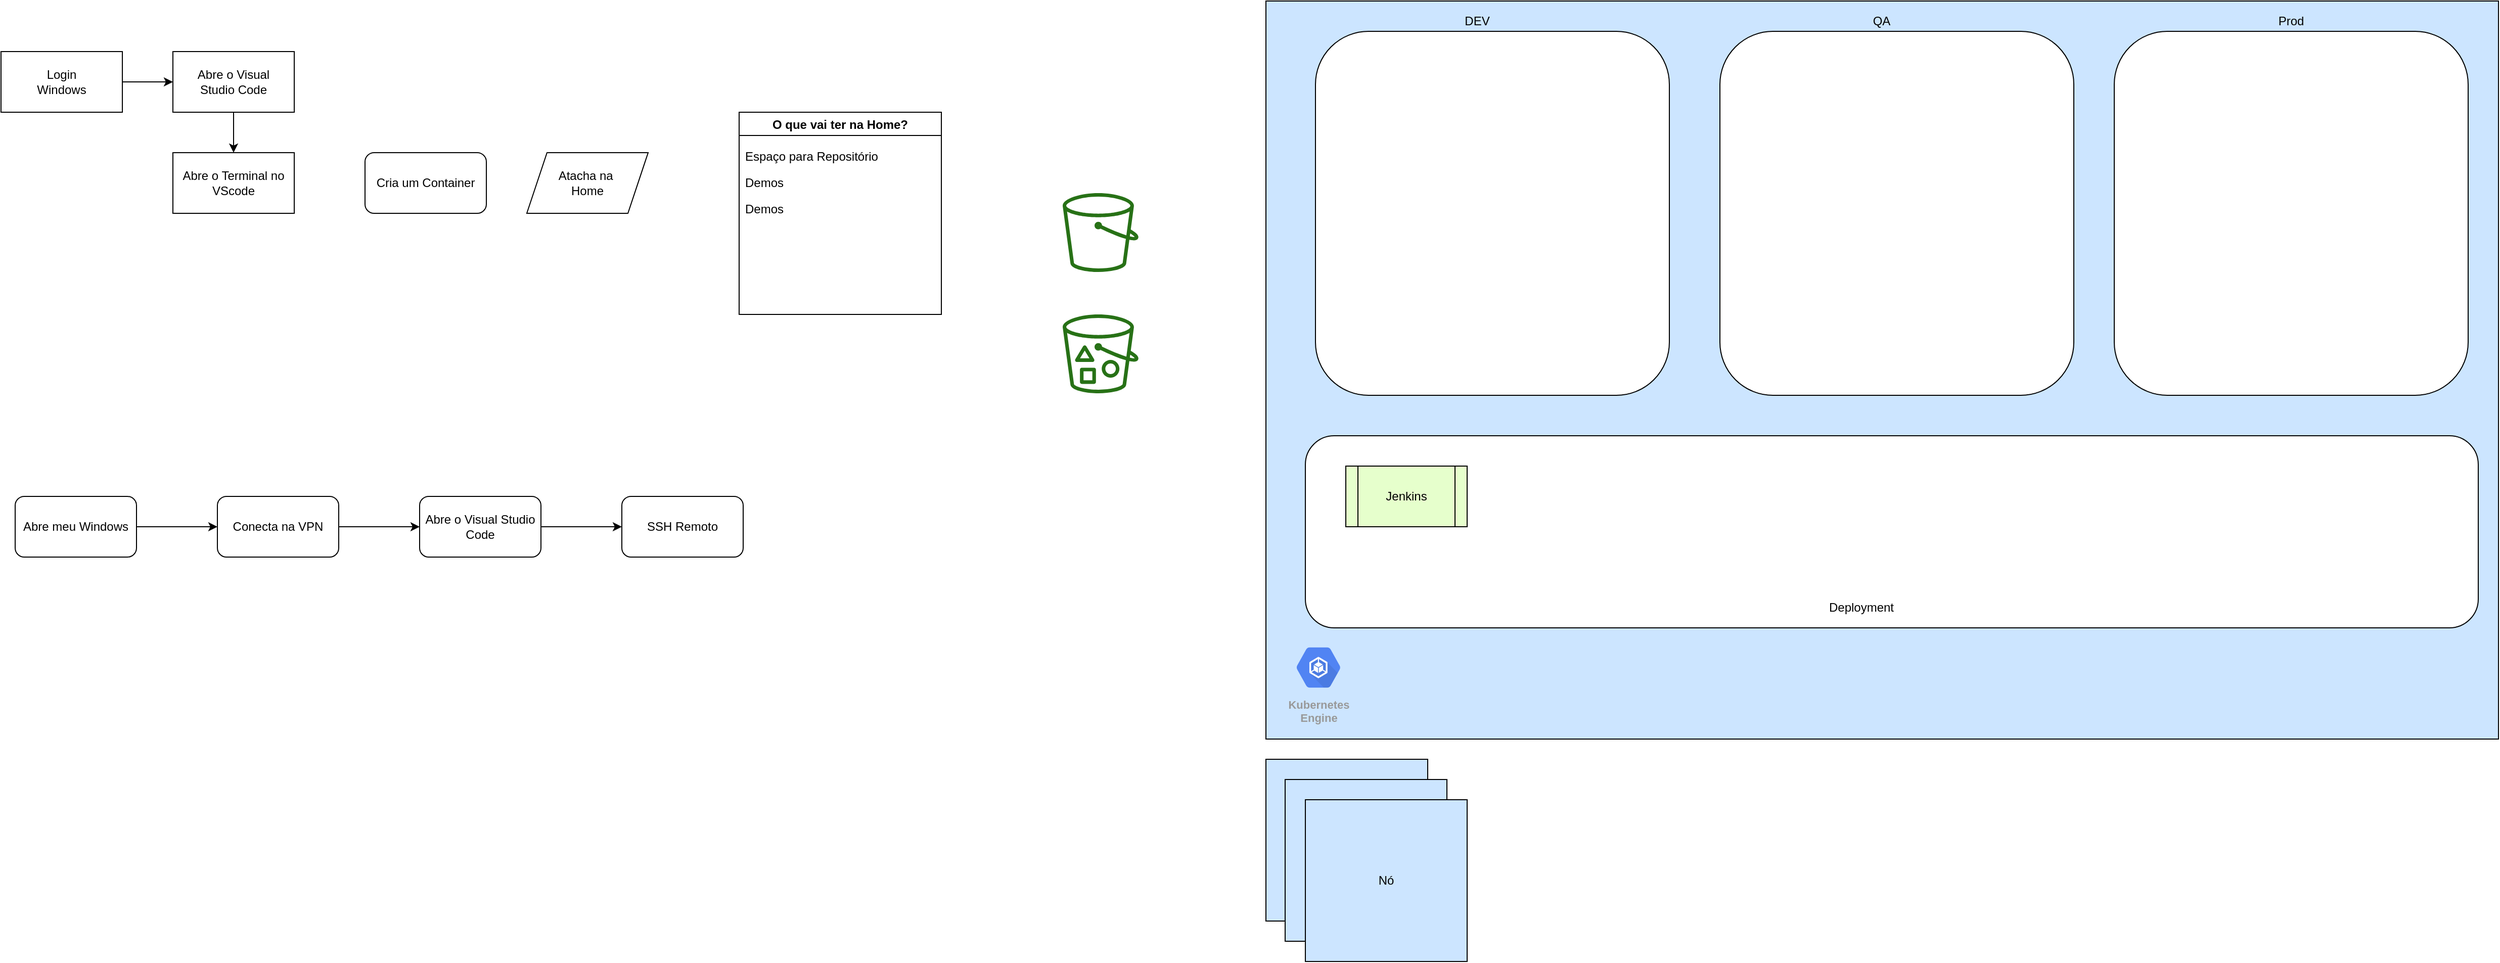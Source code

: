 <mxfile version="14.7.8" type="github"><diagram id="2yXUfH2hBGuVDx-Ssc9R" name="Page-1"><mxGraphModel dx="4121" dy="1134" grid="1" gridSize="10" guides="1" tooltips="1" connect="1" arrows="1" fold="1" page="1" pageScale="1" pageWidth="827" pageHeight="1169" math="0" shadow="0"><root><mxCell id="0"/><mxCell id="1" parent="0"/><mxCell id="6dO00wpbnuDbj8NP9QLM-44" value="" style="rounded=0;whiteSpace=wrap;html=1;fillColor=#CCE5FF;" vertex="1" parent="1"><mxGeometry x="1121" y="10" width="1219" height="730" as="geometry"/></mxCell><mxCell id="6dO00wpbnuDbj8NP9QLM-5" value="" style="edgeStyle=orthogonalEdgeStyle;rounded=0;orthogonalLoop=1;jettySize=auto;html=1;" edge="1" parent="1" source="6dO00wpbnuDbj8NP9QLM-1" target="6dO00wpbnuDbj8NP9QLM-2"><mxGeometry relative="1" as="geometry"/></mxCell><mxCell id="6dO00wpbnuDbj8NP9QLM-1" value="Login&lt;br&gt;Windows" style="rounded=0;whiteSpace=wrap;html=1;" vertex="1" parent="1"><mxGeometry x="-130" y="60" width="120" height="60" as="geometry"/></mxCell><mxCell id="6dO00wpbnuDbj8NP9QLM-4" value="" style="edgeStyle=orthogonalEdgeStyle;rounded=0;orthogonalLoop=1;jettySize=auto;html=1;" edge="1" parent="1" source="6dO00wpbnuDbj8NP9QLM-2" target="6dO00wpbnuDbj8NP9QLM-3"><mxGeometry relative="1" as="geometry"/></mxCell><mxCell id="6dO00wpbnuDbj8NP9QLM-2" value="Abre o Visual&lt;br&gt;Studio Code" style="rounded=0;whiteSpace=wrap;html=1;" vertex="1" parent="1"><mxGeometry x="40" y="60" width="120" height="60" as="geometry"/></mxCell><mxCell id="6dO00wpbnuDbj8NP9QLM-3" value="Abre o Terminal no VScode" style="rounded=0;whiteSpace=wrap;html=1;" vertex="1" parent="1"><mxGeometry x="40" y="160" width="120" height="60" as="geometry"/></mxCell><mxCell id="6dO00wpbnuDbj8NP9QLM-6" value="Cria um Container" style="rounded=1;whiteSpace=wrap;html=1;" vertex="1" parent="1"><mxGeometry x="230" y="160" width="120" height="60" as="geometry"/></mxCell><mxCell id="6dO00wpbnuDbj8NP9QLM-7" value="Atacha na&amp;nbsp;&lt;br&gt;Home" style="shape=parallelogram;perimeter=parallelogramPerimeter;whiteSpace=wrap;html=1;fixedSize=1;" vertex="1" parent="1"><mxGeometry x="390" y="160" width="120" height="60" as="geometry"/></mxCell><mxCell id="6dO00wpbnuDbj8NP9QLM-9" value="O que vai ter na Home?" style="swimlane;" vertex="1" parent="1"><mxGeometry x="600" y="120" width="200" height="200" as="geometry"/></mxCell><mxCell id="6dO00wpbnuDbj8NP9QLM-11" value="Espaço para Repositório&#10;" style="text;strokeColor=none;fillColor=none;align=left;verticalAlign=top;spacingLeft=4;spacingRight=4;overflow=hidden;rotatable=0;points=[[0,0.5],[1,0.5]];portConstraint=eastwest;" vertex="1" parent="6dO00wpbnuDbj8NP9QLM-9"><mxGeometry y="30" width="200" height="26" as="geometry"/></mxCell><mxCell id="6dO00wpbnuDbj8NP9QLM-12" value="Demos" style="text;strokeColor=none;fillColor=none;align=left;verticalAlign=top;spacingLeft=4;spacingRight=4;overflow=hidden;rotatable=0;points=[[0,0.5],[1,0.5]];portConstraint=eastwest;" vertex="1" parent="6dO00wpbnuDbj8NP9QLM-9"><mxGeometry y="56" width="200" height="26" as="geometry"/></mxCell><mxCell id="6dO00wpbnuDbj8NP9QLM-13" value="Demos" style="text;strokeColor=none;fillColor=none;align=left;verticalAlign=top;spacingLeft=4;spacingRight=4;overflow=hidden;rotatable=0;points=[[0,0.5],[1,0.5]];portConstraint=eastwest;" vertex="1" parent="6dO00wpbnuDbj8NP9QLM-9"><mxGeometry y="82" width="200" height="26" as="geometry"/></mxCell><mxCell id="6dO00wpbnuDbj8NP9QLM-16" value="" style="edgeStyle=orthogonalEdgeStyle;rounded=0;orthogonalLoop=1;jettySize=auto;html=1;" edge="1" parent="1" source="6dO00wpbnuDbj8NP9QLM-14" target="6dO00wpbnuDbj8NP9QLM-15"><mxGeometry relative="1" as="geometry"/></mxCell><mxCell id="6dO00wpbnuDbj8NP9QLM-14" value="Abre meu Windows" style="rounded=1;whiteSpace=wrap;html=1;" vertex="1" parent="1"><mxGeometry x="-116" y="500" width="120" height="60" as="geometry"/></mxCell><mxCell id="6dO00wpbnuDbj8NP9QLM-18" value="" style="edgeStyle=orthogonalEdgeStyle;rounded=0;orthogonalLoop=1;jettySize=auto;html=1;" edge="1" parent="1" source="6dO00wpbnuDbj8NP9QLM-15" target="6dO00wpbnuDbj8NP9QLM-17"><mxGeometry relative="1" as="geometry"/></mxCell><mxCell id="6dO00wpbnuDbj8NP9QLM-15" value="Conecta na VPN" style="whiteSpace=wrap;html=1;rounded=1;" vertex="1" parent="1"><mxGeometry x="84" y="500" width="120" height="60" as="geometry"/></mxCell><mxCell id="6dO00wpbnuDbj8NP9QLM-20" value="" style="edgeStyle=orthogonalEdgeStyle;rounded=0;orthogonalLoop=1;jettySize=auto;html=1;" edge="1" parent="1" source="6dO00wpbnuDbj8NP9QLM-17" target="6dO00wpbnuDbj8NP9QLM-19"><mxGeometry relative="1" as="geometry"/></mxCell><mxCell id="6dO00wpbnuDbj8NP9QLM-17" value="Abre o Visual Studio Code" style="whiteSpace=wrap;html=1;rounded=1;" vertex="1" parent="1"><mxGeometry x="284" y="500" width="120" height="60" as="geometry"/></mxCell><mxCell id="6dO00wpbnuDbj8NP9QLM-19" value="SSH Remoto" style="whiteSpace=wrap;html=1;rounded=1;" vertex="1" parent="1"><mxGeometry x="484" y="500" width="120" height="60" as="geometry"/></mxCell><mxCell id="6dO00wpbnuDbj8NP9QLM-22" value="" style="rounded=1;whiteSpace=wrap;html=1;" vertex="1" parent="1"><mxGeometry x="1170" y="40" width="350" height="360" as="geometry"/></mxCell><mxCell id="6dO00wpbnuDbj8NP9QLM-23" value="DEV" style="text;html=1;strokeColor=none;fillColor=none;align=center;verticalAlign=middle;whiteSpace=wrap;rounded=0;" vertex="1" parent="1"><mxGeometry x="1310" y="20" width="40" height="20" as="geometry"/></mxCell><mxCell id="6dO00wpbnuDbj8NP9QLM-25" value="" style="rounded=1;whiteSpace=wrap;html=1;" vertex="1" parent="1"><mxGeometry x="1570" y="40" width="350" height="360" as="geometry"/></mxCell><mxCell id="6dO00wpbnuDbj8NP9QLM-26" value="QA" style="text;html=1;strokeColor=none;fillColor=none;align=center;verticalAlign=middle;whiteSpace=wrap;rounded=0;" vertex="1" parent="1"><mxGeometry x="1710" y="20" width="40" height="20" as="geometry"/></mxCell><mxCell id="6dO00wpbnuDbj8NP9QLM-28" value="" style="rounded=1;whiteSpace=wrap;html=1;" vertex="1" parent="1"><mxGeometry x="1960" y="40" width="350" height="360" as="geometry"/></mxCell><mxCell id="6dO00wpbnuDbj8NP9QLM-29" value="Prod" style="text;html=1;strokeColor=none;fillColor=none;align=center;verticalAlign=middle;whiteSpace=wrap;rounded=0;" vertex="1" parent="1"><mxGeometry x="2115" y="20" width="40" height="20" as="geometry"/></mxCell><mxCell id="6dO00wpbnuDbj8NP9QLM-31" value="" style="rounded=1;whiteSpace=wrap;html=1;" vertex="1" parent="1"><mxGeometry x="1160" y="440" width="1160" height="190" as="geometry"/></mxCell><mxCell id="6dO00wpbnuDbj8NP9QLM-32" value="Jenkins" style="shape=process;whiteSpace=wrap;html=1;backgroundOutline=1;fillColor=#E6FFCC;" vertex="1" parent="1"><mxGeometry x="1200" y="470" width="120" height="60" as="geometry"/></mxCell><mxCell id="6dO00wpbnuDbj8NP9QLM-34" value="Deployment" style="text;html=1;strokeColor=none;fillColor=none;align=center;verticalAlign=middle;whiteSpace=wrap;rounded=0;" vertex="1" parent="1"><mxGeometry x="1690" y="600" width="40" height="20" as="geometry"/></mxCell><mxCell id="6dO00wpbnuDbj8NP9QLM-41" value="Nó" style="whiteSpace=wrap;html=1;aspect=fixed;fillColor=#CCE5FF;" vertex="1" parent="1"><mxGeometry x="1121" y="760" width="160" height="160" as="geometry"/></mxCell><mxCell id="6dO00wpbnuDbj8NP9QLM-43" value="Kubernetes&#10;Engine" style="html=1;fillColor=#5184F3;strokeColor=none;verticalAlign=top;labelPosition=center;verticalLabelPosition=bottom;align=center;spacingTop=-6;fontSize=11;fontStyle=1;fontColor=#999999;shape=mxgraph.gcp2.hexIcon;prIcon=container_engine" vertex="1" parent="1"><mxGeometry x="1140" y="640" width="66" height="58.5" as="geometry"/></mxCell><mxCell id="6dO00wpbnuDbj8NP9QLM-45" value="Nó" style="whiteSpace=wrap;html=1;aspect=fixed;fillColor=#CCE5FF;" vertex="1" parent="1"><mxGeometry x="1140" y="780" width="160" height="160" as="geometry"/></mxCell><mxCell id="6dO00wpbnuDbj8NP9QLM-46" value="Nó" style="whiteSpace=wrap;html=1;aspect=fixed;fillColor=#CCE5FF;" vertex="1" parent="1"><mxGeometry x="1160" y="800" width="160" height="160" as="geometry"/></mxCell><mxCell id="6dO00wpbnuDbj8NP9QLM-47" value="" style="outlineConnect=0;fontColor=#232F3E;gradientColor=none;fillColor=#277116;strokeColor=none;dashed=0;verticalLabelPosition=bottom;verticalAlign=top;align=center;html=1;fontSize=12;fontStyle=0;aspect=fixed;pointerEvents=1;shape=mxgraph.aws4.bucket_with_objects;" vertex="1" parent="1"><mxGeometry x="920" y="320" width="75" height="78" as="geometry"/></mxCell><mxCell id="6dO00wpbnuDbj8NP9QLM-48" value="" style="outlineConnect=0;fontColor=#232F3E;gradientColor=none;fillColor=#277116;strokeColor=none;dashed=0;verticalLabelPosition=bottom;verticalAlign=top;align=center;html=1;fontSize=12;fontStyle=0;aspect=fixed;pointerEvents=1;shape=mxgraph.aws4.bucket;" vertex="1" parent="1"><mxGeometry x="920" y="200" width="75" height="78" as="geometry"/></mxCell><mxCell id="6dO00wpbnuDbj8NP9QLM-49" value="" style="shape=image;html=1;verticalAlign=top;verticalLabelPosition=bottom;labelBackgroundColor=#ffffff;imageAspect=0;aspect=fixed;image=https://cdn2.iconfinder.com/data/icons/designer-skills/128/bitbucket-repository-svn-manage-files-contribute-branch-128.png;fillColor=#CCE5FF;" vertex="1" parent="1"><mxGeometry x="903.5" y="440" width="108" height="108" as="geometry"/></mxCell></root></mxGraphModel></diagram></mxfile>